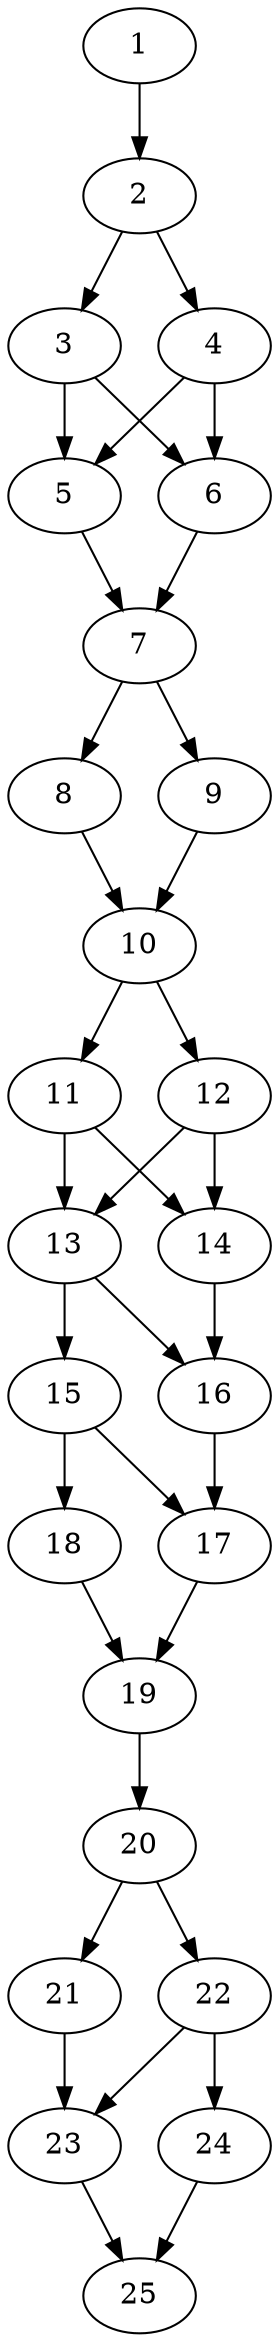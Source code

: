 // DAG automatically generated by daggen at Thu Oct  3 14:00:40 2019
// ./daggen --dot -n 25 --ccr 0.5 --fat 0.3 --regular 0.5 --density 0.9 --mindata 5242880 --maxdata 52428800 
digraph G {
  1 [size="26867712", alpha="0.04", expect_size="13433856"] 
  1 -> 2 [size ="13433856"]
  2 [size="89382912", alpha="0.18", expect_size="44691456"] 
  2 -> 3 [size ="44691456"]
  2 -> 4 [size ="44691456"]
  3 [size="35065856", alpha="0.10", expect_size="17532928"] 
  3 -> 5 [size ="17532928"]
  3 -> 6 [size ="17532928"]
  4 [size="21184512", alpha="0.11", expect_size="10592256"] 
  4 -> 5 [size ="10592256"]
  4 -> 6 [size ="10592256"]
  5 [size="17473536", alpha="0.20", expect_size="8736768"] 
  5 -> 7 [size ="8736768"]
  6 [size="38090752", alpha="0.16", expect_size="19045376"] 
  6 -> 7 [size ="19045376"]
  7 [size="13942784", alpha="0.14", expect_size="6971392"] 
  7 -> 8 [size ="6971392"]
  7 -> 9 [size ="6971392"]
  8 [size="55394304", alpha="0.05", expect_size="27697152"] 
  8 -> 10 [size ="27697152"]
  9 [size="22532096", alpha="0.07", expect_size="11266048"] 
  9 -> 10 [size ="11266048"]
  10 [size="69513216", alpha="0.02", expect_size="34756608"] 
  10 -> 11 [size ="34756608"]
  10 -> 12 [size ="34756608"]
  11 [size="40929280", alpha="0.08", expect_size="20464640"] 
  11 -> 13 [size ="20464640"]
  11 -> 14 [size ="20464640"]
  12 [size="59054080", alpha="0.04", expect_size="29527040"] 
  12 -> 13 [size ="29527040"]
  12 -> 14 [size ="29527040"]
  13 [size="47779840", alpha="0.11", expect_size="23889920"] 
  13 -> 15 [size ="23889920"]
  13 -> 16 [size ="23889920"]
  14 [size="96790528", alpha="0.06", expect_size="48395264"] 
  14 -> 16 [size ="48395264"]
  15 [size="54796288", alpha="0.10", expect_size="27398144"] 
  15 -> 17 [size ="27398144"]
  15 -> 18 [size ="27398144"]
  16 [size="54343680", alpha="0.19", expect_size="27171840"] 
  16 -> 17 [size ="27171840"]
  17 [size="33390592", alpha="0.15", expect_size="16695296"] 
  17 -> 19 [size ="16695296"]
  18 [size="99690496", alpha="0.02", expect_size="49845248"] 
  18 -> 19 [size ="49845248"]
  19 [size="30009344", alpha="0.19", expect_size="15004672"] 
  19 -> 20 [size ="15004672"]
  20 [size="63819776", alpha="0.07", expect_size="31909888"] 
  20 -> 21 [size ="31909888"]
  20 -> 22 [size ="31909888"]
  21 [size="72441856", alpha="0.19", expect_size="36220928"] 
  21 -> 23 [size ="36220928"]
  22 [size="16881664", alpha="0.07", expect_size="8440832"] 
  22 -> 23 [size ="8440832"]
  22 -> 24 [size ="8440832"]
  23 [size="33714176", alpha="0.01", expect_size="16857088"] 
  23 -> 25 [size ="16857088"]
  24 [size="85940224", alpha="0.16", expect_size="42970112"] 
  24 -> 25 [size ="42970112"]
  25 [size="22153216", alpha="0.14", expect_size="11076608"] 
}
